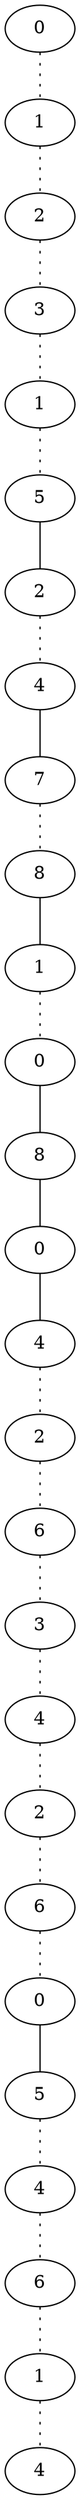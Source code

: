 graph {
a0[label=0];
a1[label=1];
a2[label=2];
a3[label=3];
a4[label=1];
a5[label=5];
a6[label=2];
a7[label=4];
a8[label=7];
a9[label=8];
a10[label=1];
a11[label=0];
a12[label=8];
a13[label=0];
a14[label=4];
a15[label=2];
a16[label=6];
a17[label=3];
a18[label=4];
a19[label=2];
a20[label=6];
a21[label=0];
a22[label=5];
a23[label=4];
a24[label=6];
a25[label=1];
a26[label=4];
a0 -- a1 [style=dotted];
a1 -- a2 [style=dotted];
a2 -- a3 [style=dotted];
a3 -- a4 [style=dotted];
a4 -- a5 [style=dotted];
a5 -- a6;
a6 -- a7 [style=dotted];
a7 -- a8;
a8 -- a9 [style=dotted];
a9 -- a10;
a10 -- a11 [style=dotted];
a11 -- a12;
a12 -- a13;
a13 -- a14;
a14 -- a15 [style=dotted];
a15 -- a16 [style=dotted];
a16 -- a17 [style=dotted];
a17 -- a18 [style=dotted];
a18 -- a19 [style=dotted];
a19 -- a20 [style=dotted];
a20 -- a21 [style=dotted];
a21 -- a22;
a22 -- a23 [style=dotted];
a23 -- a24 [style=dotted];
a24 -- a25 [style=dotted];
a25 -- a26 [style=dotted];
}
